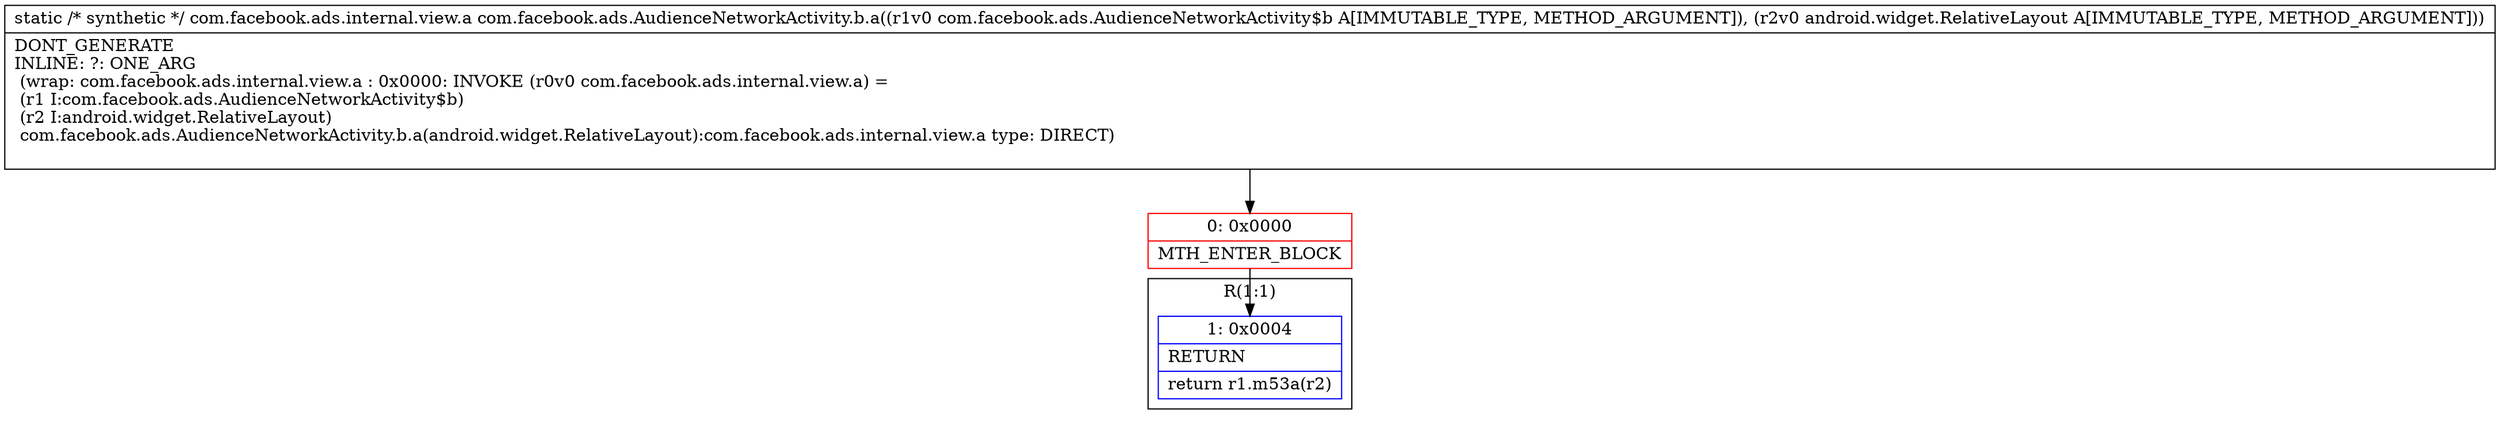 digraph "CFG forcom.facebook.ads.AudienceNetworkActivity.b.a(Lcom\/facebook\/ads\/AudienceNetworkActivity$b;Landroid\/widget\/RelativeLayout;)Lcom\/facebook\/ads\/internal\/view\/a;" {
subgraph cluster_Region_310822132 {
label = "R(1:1)";
node [shape=record,color=blue];
Node_1 [shape=record,label="{1\:\ 0x0004|RETURN\l|return r1.m53a(r2)\l}"];
}
Node_0 [shape=record,color=red,label="{0\:\ 0x0000|MTH_ENTER_BLOCK\l}"];
MethodNode[shape=record,label="{static \/* synthetic *\/ com.facebook.ads.internal.view.a com.facebook.ads.AudienceNetworkActivity.b.a((r1v0 com.facebook.ads.AudienceNetworkActivity$b A[IMMUTABLE_TYPE, METHOD_ARGUMENT]), (r2v0 android.widget.RelativeLayout A[IMMUTABLE_TYPE, METHOD_ARGUMENT]))  | DONT_GENERATE\lINLINE: ?: ONE_ARG  \l  (wrap: com.facebook.ads.internal.view.a : 0x0000: INVOKE  (r0v0 com.facebook.ads.internal.view.a) = \l  (r1 I:com.facebook.ads.AudienceNetworkActivity$b)\l  (r2 I:android.widget.RelativeLayout)\l com.facebook.ads.AudienceNetworkActivity.b.a(android.widget.RelativeLayout):com.facebook.ads.internal.view.a type: DIRECT)\l\l}"];
MethodNode -> Node_0;
Node_0 -> Node_1;
}

